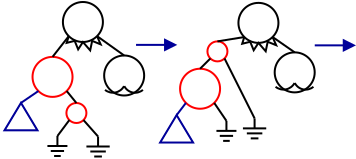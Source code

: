 <?xml version="1.0" encoding="UTF-8"?>
<dia:diagram xmlns:dia="http://www.lysator.liu.se/~alla/dia/">
  <dia:layer name="Фон" visible="true" active="true">
    <dia:object type="Standard - Ellipse" version="0" id="O0">
      <dia:attribute name="obj_pos">
        <dia:point val="2.581,3.694"/>
      </dia:attribute>
      <dia:attribute name="obj_bb">
        <dia:rectangle val="2.531,3.644;4.631,5.744"/>
      </dia:attribute>
      <dia:attribute name="elem_corner">
        <dia:point val="2.581,3.694"/>
      </dia:attribute>
      <dia:attribute name="elem_width">
        <dia:real val="2"/>
      </dia:attribute>
      <dia:attribute name="elem_height">
        <dia:real val="2"/>
      </dia:attribute>
      <dia:attribute name="border_width">
        <dia:real val="0.1"/>
      </dia:attribute>
      <dia:attribute name="border_color">
        <dia:color val="#ff0000"/>
      </dia:attribute>
    </dia:object>
    <dia:object type="Standard - Ellipse" version="0" id="O1">
      <dia:attribute name="obj_pos">
        <dia:point val="4.275,6"/>
      </dia:attribute>
      <dia:attribute name="obj_bb">
        <dia:rectangle val="4.225,5.95;5.325,7.05"/>
      </dia:attribute>
      <dia:attribute name="elem_corner">
        <dia:point val="4.275,6"/>
      </dia:attribute>
      <dia:attribute name="elem_width">
        <dia:real val="1"/>
      </dia:attribute>
      <dia:attribute name="elem_height">
        <dia:real val="1"/>
      </dia:attribute>
      <dia:attribute name="border_width">
        <dia:real val="0.1"/>
      </dia:attribute>
      <dia:attribute name="border_color">
        <dia:color val="#ff0000"/>
      </dia:attribute>
    </dia:object>
    <dia:object type="Circuit - Ground" version="1" id="O2">
      <dia:attribute name="obj_pos">
        <dia:point val="3.325,7.65"/>
      </dia:attribute>
      <dia:attribute name="obj_bb">
        <dia:rectangle val="3.325,7.65;4.325,8.7"/>
      </dia:attribute>
      <dia:attribute name="meta">
        <dia:composite type="dict"/>
      </dia:attribute>
      <dia:attribute name="elem_corner">
        <dia:point val="3.325,7.65"/>
      </dia:attribute>
      <dia:attribute name="elem_width">
        <dia:real val="1"/>
      </dia:attribute>
      <dia:attribute name="elem_height">
        <dia:real val="1"/>
      </dia:attribute>
      <dia:attribute name="line_width">
        <dia:real val="0.1"/>
      </dia:attribute>
      <dia:attribute name="line_colour">
        <dia:color val="#000000"/>
      </dia:attribute>
      <dia:attribute name="fill_colour">
        <dia:color val="#ffffff"/>
      </dia:attribute>
      <dia:attribute name="show_background">
        <dia:boolean val="true"/>
      </dia:attribute>
      <dia:attribute name="line_style">
        <dia:enum val="0"/>
        <dia:real val="0.1"/>
      </dia:attribute>
      <dia:attribute name="flip_horizontal">
        <dia:boolean val="false"/>
      </dia:attribute>
      <dia:attribute name="flip_vertical">
        <dia:boolean val="false"/>
      </dia:attribute>
      <dia:attribute name="subscale">
        <dia:real val="0.0"/>
      </dia:attribute>
    </dia:object>
    <dia:object type="Circuit - Ground" version="1" id="O3">
      <dia:attribute name="obj_pos">
        <dia:point val="5.275,7.675"/>
      </dia:attribute>
      <dia:attribute name="obj_bb">
        <dia:rectangle val="5.275,7.675;6.44,8.725"/>
      </dia:attribute>
      <dia:attribute name="meta">
        <dia:composite type="dict"/>
      </dia:attribute>
      <dia:attribute name="elem_corner">
        <dia:point val="5.275,7.675"/>
      </dia:attribute>
      <dia:attribute name="elem_width">
        <dia:real val="1.165"/>
      </dia:attribute>
      <dia:attribute name="elem_height">
        <dia:real val="1"/>
      </dia:attribute>
      <dia:attribute name="line_width">
        <dia:real val="0.1"/>
      </dia:attribute>
      <dia:attribute name="line_colour">
        <dia:color val="#000000"/>
      </dia:attribute>
      <dia:attribute name="fill_colour">
        <dia:color val="#ffffff"/>
      </dia:attribute>
      <dia:attribute name="show_background">
        <dia:boolean val="true"/>
      </dia:attribute>
      <dia:attribute name="line_style">
        <dia:enum val="0"/>
        <dia:real val="0.1"/>
      </dia:attribute>
      <dia:attribute name="flip_horizontal">
        <dia:boolean val="false"/>
      </dia:attribute>
      <dia:attribute name="flip_vertical">
        <dia:boolean val="false"/>
      </dia:attribute>
      <dia:attribute name="subscale">
        <dia:real val="0.0"/>
      </dia:attribute>
    </dia:object>
    <dia:object type="Standard - Line" version="0" id="O4">
      <dia:attribute name="obj_pos">
        <dia:point val="4.288,5.401"/>
      </dia:attribute>
      <dia:attribute name="obj_bb">
        <dia:rectangle val="4.218,5.331;4.845,6.07"/>
      </dia:attribute>
      <dia:attribute name="conn_endpoints">
        <dia:point val="4.288,5.401"/>
        <dia:point val="4.775,6"/>
      </dia:attribute>
      <dia:attribute name="numcp">
        <dia:int val="1"/>
      </dia:attribute>
      <dia:connections>
        <dia:connection handle="0" to="O0" connection="7"/>
        <dia:connection handle="1" to="O1" connection="1"/>
      </dia:connections>
    </dia:object>
    <dia:object type="Standard - Line" version="0" id="O5">
      <dia:attribute name="obj_pos">
        <dia:point val="5.857,7.675"/>
      </dia:attribute>
      <dia:attribute name="obj_bb">
        <dia:rectangle val="5.058,6.783;5.928,7.746"/>
      </dia:attribute>
      <dia:attribute name="conn_endpoints">
        <dia:point val="5.857,7.675"/>
        <dia:point val="5.129,6.854"/>
      </dia:attribute>
      <dia:attribute name="numcp">
        <dia:int val="1"/>
      </dia:attribute>
      <dia:connections>
        <dia:connection handle="0" to="O3" connection="0"/>
        <dia:connection handle="1" to="O1" connection="7"/>
      </dia:connections>
    </dia:object>
    <dia:object type="Standard - Line" version="0" id="O6">
      <dia:attribute name="obj_pos">
        <dia:point val="3.825,7.65"/>
      </dia:attribute>
      <dia:attribute name="obj_bb">
        <dia:rectangle val="3.755,6.784;4.491,7.72"/>
      </dia:attribute>
      <dia:attribute name="conn_endpoints">
        <dia:point val="3.825,7.65"/>
        <dia:point val="4.421,6.854"/>
      </dia:attribute>
      <dia:attribute name="numcp">
        <dia:int val="1"/>
      </dia:attribute>
      <dia:connections>
        <dia:connection handle="0" to="O2" connection="0"/>
        <dia:connection handle="1" to="O1" connection="5"/>
      </dia:connections>
    </dia:object>
    <dia:group>
      <dia:object type="Standard - Ellipse" version="0" id="O7">
        <dia:attribute name="obj_pos">
          <dia:point val="4.1,0.95"/>
        </dia:attribute>
        <dia:attribute name="obj_bb">
          <dia:rectangle val="4.05,0.9;6.15,3"/>
        </dia:attribute>
        <dia:attribute name="elem_corner">
          <dia:point val="4.1,0.95"/>
        </dia:attribute>
        <dia:attribute name="elem_width">
          <dia:real val="2"/>
        </dia:attribute>
        <dia:attribute name="elem_height">
          <dia:real val="2"/>
        </dia:attribute>
      </dia:object>
      <dia:object type="Standard - PolyLine" version="0" id="O8">
        <dia:attribute name="obj_pos">
          <dia:point val="4.393,2.657"/>
        </dia:attribute>
        <dia:attribute name="obj_bb">
          <dia:rectangle val="4.24,2.591;6.083,3.478"/>
        </dia:attribute>
        <dia:attribute name="poly_points">
          <dia:point val="4.393,2.657"/>
          <dia:point val="4.287,2.994"/>
          <dia:point val="4.688,2.894"/>
          <dia:point val="4.862,3.319"/>
          <dia:point val="5.1,2.95"/>
          <dia:point val="5.463,3.369"/>
          <dia:point val="5.562,2.894"/>
          <dia:point val="5.987,3.069"/>
          <dia:point val="5.807,2.657"/>
        </dia:attribute>
        <dia:connections>
          <dia:connection handle="0" to="O7" connection="5"/>
          <dia:connection handle="4" to="O7" connection="6"/>
          <dia:connection handle="8" to="O7" connection="7"/>
        </dia:connections>
      </dia:object>
    </dia:group>
    <dia:group>
      <dia:object type="Standard - Ellipse" version="0" id="O9">
        <dia:attribute name="obj_pos">
          <dia:point val="6.162,3.625"/>
        </dia:attribute>
        <dia:attribute name="obj_bb">
          <dia:rectangle val="6.112,3.575;8.213,5.675"/>
        </dia:attribute>
        <dia:attribute name="elem_corner">
          <dia:point val="6.162,3.625"/>
        </dia:attribute>
        <dia:attribute name="elem_width">
          <dia:real val="2"/>
        </dia:attribute>
        <dia:attribute name="elem_height">
          <dia:real val="2"/>
        </dia:attribute>
        <dia:attribute name="border_width">
          <dia:real val="0.1"/>
        </dia:attribute>
      </dia:object>
      <dia:object type="Standard - Arc" version="0" id="O10">
        <dia:attribute name="obj_pos">
          <dia:point val="7.169,5.156"/>
        </dia:attribute>
        <dia:attribute name="obj_bb">
          <dia:rectangle val="7.11,5.097;8.159,5.537"/>
        </dia:attribute>
        <dia:attribute name="conn_endpoints">
          <dia:point val="7.169,5.156"/>
          <dia:point val="8.1,5.344"/>
        </dia:attribute>
        <dia:attribute name="curve_distance">
          <dia:real val="0.23"/>
        </dia:attribute>
        <dia:attribute name="line_width">
          <dia:real val="0.1"/>
        </dia:attribute>
      </dia:object>
      <dia:object type="Standard - Arc" version="0" id="O11">
        <dia:attribute name="obj_pos">
          <dia:point val="6.206,5.344"/>
        </dia:attribute>
        <dia:attribute name="obj_bb">
          <dia:rectangle val="6.148,5.098;7.215,5.535"/>
        </dia:attribute>
        <dia:attribute name="conn_endpoints">
          <dia:point val="6.206,5.344"/>
          <dia:point val="7.156,5.156"/>
        </dia:attribute>
        <dia:attribute name="curve_distance">
          <dia:real val="0.228"/>
        </dia:attribute>
        <dia:attribute name="line_width">
          <dia:real val="0.1"/>
        </dia:attribute>
      </dia:object>
    </dia:group>
    <dia:object type="Standard - Line" version="0" id="O12">
      <dia:attribute name="obj_pos">
        <dia:point val="4.393,2.657"/>
      </dia:attribute>
      <dia:attribute name="obj_bb">
        <dia:rectangle val="3.511,2.587;4.463,3.764"/>
      </dia:attribute>
      <dia:attribute name="conn_endpoints">
        <dia:point val="4.393,2.657"/>
        <dia:point val="3.581,3.694"/>
      </dia:attribute>
      <dia:attribute name="numcp">
        <dia:int val="1"/>
      </dia:attribute>
      <dia:connections>
        <dia:connection handle="0" to="O7" connection="5"/>
        <dia:connection handle="1" to="O0" connection="1"/>
      </dia:connections>
    </dia:object>
    <dia:object type="Standard - Line" version="0" id="O13">
      <dia:attribute name="obj_pos">
        <dia:point val="5.807,2.657"/>
      </dia:attribute>
      <dia:attribute name="obj_bb">
        <dia:rectangle val="5.737,2.587;7.232,3.695"/>
      </dia:attribute>
      <dia:attribute name="conn_endpoints">
        <dia:point val="5.807,2.657"/>
        <dia:point val="7.162,3.625"/>
      </dia:attribute>
      <dia:attribute name="numcp">
        <dia:int val="1"/>
      </dia:attribute>
      <dia:connections>
        <dia:connection handle="0" to="O7" connection="7"/>
        <dia:connection handle="1" to="O9" connection="1"/>
      </dia:connections>
    </dia:object>
    <dia:object type="Standard - Ellipse" version="0" id="O14">
      <dia:attribute name="obj_pos">
        <dia:point val="9.958,4.287"/>
      </dia:attribute>
      <dia:attribute name="obj_bb">
        <dia:rectangle val="9.908,4.237;12.008,6.338"/>
      </dia:attribute>
      <dia:attribute name="elem_corner">
        <dia:point val="9.958,4.287"/>
      </dia:attribute>
      <dia:attribute name="elem_width">
        <dia:real val="2"/>
      </dia:attribute>
      <dia:attribute name="elem_height">
        <dia:real val="2.0"/>
      </dia:attribute>
      <dia:attribute name="border_width">
        <dia:real val="0.1"/>
      </dia:attribute>
      <dia:attribute name="border_color">
        <dia:color val="#ff0000"/>
      </dia:attribute>
    </dia:object>
    <dia:object type="Standard - Ellipse" version="0" id="O15">
      <dia:attribute name="obj_pos">
        <dia:point val="11.326,2.919"/>
      </dia:attribute>
      <dia:attribute name="obj_bb">
        <dia:rectangle val="11.276,2.869;12.376,3.969"/>
      </dia:attribute>
      <dia:attribute name="elem_corner">
        <dia:point val="11.326,2.919"/>
      </dia:attribute>
      <dia:attribute name="elem_width">
        <dia:real val="1"/>
      </dia:attribute>
      <dia:attribute name="elem_height">
        <dia:real val="1"/>
      </dia:attribute>
      <dia:attribute name="border_width">
        <dia:real val="0.1"/>
      </dia:attribute>
      <dia:attribute name="border_color">
        <dia:color val="#ff0000"/>
      </dia:attribute>
    </dia:object>
    <dia:object type="Circuit - Ground" version="1" id="O16">
      <dia:attribute name="obj_pos">
        <dia:point val="11.776,6.894"/>
      </dia:attribute>
      <dia:attribute name="obj_bb">
        <dia:rectangle val="11.776,6.894;12.776,7.944"/>
      </dia:attribute>
      <dia:attribute name="meta">
        <dia:composite type="dict"/>
      </dia:attribute>
      <dia:attribute name="elem_corner">
        <dia:point val="11.776,6.894"/>
      </dia:attribute>
      <dia:attribute name="elem_width">
        <dia:real val="1"/>
      </dia:attribute>
      <dia:attribute name="elem_height">
        <dia:real val="1"/>
      </dia:attribute>
      <dia:attribute name="line_width">
        <dia:real val="0.1"/>
      </dia:attribute>
      <dia:attribute name="line_colour">
        <dia:color val="#000000"/>
      </dia:attribute>
      <dia:attribute name="fill_colour">
        <dia:color val="#ffffff"/>
      </dia:attribute>
      <dia:attribute name="show_background">
        <dia:boolean val="true"/>
      </dia:attribute>
      <dia:attribute name="line_style">
        <dia:enum val="0"/>
        <dia:real val="0.1"/>
      </dia:attribute>
      <dia:attribute name="flip_horizontal">
        <dia:boolean val="false"/>
      </dia:attribute>
      <dia:attribute name="flip_vertical">
        <dia:boolean val="false"/>
      </dia:attribute>
      <dia:attribute name="subscale">
        <dia:real val="0.0"/>
      </dia:attribute>
    </dia:object>
    <dia:object type="Circuit - Ground" version="1" id="O17">
      <dia:attribute name="obj_pos">
        <dia:point val="13.101,6.769"/>
      </dia:attribute>
      <dia:attribute name="obj_bb">
        <dia:rectangle val="13.101,6.769;14.266,7.819"/>
      </dia:attribute>
      <dia:attribute name="meta">
        <dia:composite type="dict"/>
      </dia:attribute>
      <dia:attribute name="elem_corner">
        <dia:point val="13.101,6.769"/>
      </dia:attribute>
      <dia:attribute name="elem_width">
        <dia:real val="1.165"/>
      </dia:attribute>
      <dia:attribute name="elem_height">
        <dia:real val="1"/>
      </dia:attribute>
      <dia:attribute name="line_width">
        <dia:real val="0.1"/>
      </dia:attribute>
      <dia:attribute name="line_colour">
        <dia:color val="#000000"/>
      </dia:attribute>
      <dia:attribute name="fill_colour">
        <dia:color val="#ffffff"/>
      </dia:attribute>
      <dia:attribute name="show_background">
        <dia:boolean val="true"/>
      </dia:attribute>
      <dia:attribute name="line_style">
        <dia:enum val="0"/>
        <dia:real val="0.1"/>
      </dia:attribute>
      <dia:attribute name="flip_horizontal">
        <dia:boolean val="false"/>
      </dia:attribute>
      <dia:attribute name="flip_vertical">
        <dia:boolean val="false"/>
      </dia:attribute>
      <dia:attribute name="subscale">
        <dia:real val="0.0"/>
      </dia:attribute>
    </dia:object>
    <dia:object type="Standard - Line" version="0" id="O18">
      <dia:attribute name="obj_pos">
        <dia:point val="11.473,3.772"/>
      </dia:attribute>
      <dia:attribute name="obj_bb">
        <dia:rectangle val="10.887,3.702;11.543,4.358"/>
      </dia:attribute>
      <dia:attribute name="conn_endpoints">
        <dia:point val="11.473,3.772"/>
        <dia:point val="10.958,4.287"/>
      </dia:attribute>
      <dia:attribute name="numcp">
        <dia:int val="1"/>
      </dia:attribute>
      <dia:connections>
        <dia:connection handle="0" to="O15" connection="5"/>
        <dia:connection handle="1" to="O14" connection="1"/>
      </dia:connections>
    </dia:object>
    <dia:object type="Standard - Line" version="0" id="O19">
      <dia:attribute name="obj_pos">
        <dia:point val="13.684,6.769"/>
      </dia:attribute>
      <dia:attribute name="obj_bb">
        <dia:rectangle val="12.113,3.705;13.751,6.836"/>
      </dia:attribute>
      <dia:attribute name="conn_endpoints">
        <dia:point val="13.684,6.769"/>
        <dia:point val="12.18,3.772"/>
      </dia:attribute>
      <dia:attribute name="numcp">
        <dia:int val="1"/>
      </dia:attribute>
      <dia:connections>
        <dia:connection handle="0" to="O17" connection="0"/>
        <dia:connection handle="1" to="O15" connection="7"/>
      </dia:connections>
    </dia:object>
    <dia:object type="Standard - Line" version="0" id="O20">
      <dia:attribute name="obj_pos">
        <dia:point val="12.276,6.894"/>
      </dia:attribute>
      <dia:attribute name="obj_bb">
        <dia:rectangle val="11.595,5.925;12.346,6.963"/>
      </dia:attribute>
      <dia:attribute name="conn_endpoints">
        <dia:point val="12.276,6.894"/>
        <dia:point val="11.665,5.995"/>
      </dia:attribute>
      <dia:attribute name="numcp">
        <dia:int val="1"/>
      </dia:attribute>
      <dia:connections>
        <dia:connection handle="0" to="O16" connection="0"/>
        <dia:connection handle="1" to="O14" connection="7"/>
      </dia:connections>
    </dia:object>
    <dia:group>
      <dia:object type="Standard - Ellipse" version="0" id="O21">
        <dia:attribute name="obj_pos">
          <dia:point val="12.876,0.994"/>
        </dia:attribute>
        <dia:attribute name="obj_bb">
          <dia:rectangle val="12.826,0.944;14.926,3.044"/>
        </dia:attribute>
        <dia:attribute name="elem_corner">
          <dia:point val="12.876,0.994"/>
        </dia:attribute>
        <dia:attribute name="elem_width">
          <dia:real val="2"/>
        </dia:attribute>
        <dia:attribute name="elem_height">
          <dia:real val="2"/>
        </dia:attribute>
      </dia:object>
      <dia:object type="Standard - PolyLine" version="0" id="O22">
        <dia:attribute name="obj_pos">
          <dia:point val="13.169,2.701"/>
        </dia:attribute>
        <dia:attribute name="obj_bb">
          <dia:rectangle val="13.016,2.635;14.859,3.521"/>
        </dia:attribute>
        <dia:attribute name="poly_points">
          <dia:point val="13.169,2.701"/>
          <dia:point val="13.064,3.038"/>
          <dia:point val="13.464,2.938"/>
          <dia:point val="13.639,3.362"/>
          <dia:point val="13.876,2.994"/>
          <dia:point val="14.239,3.413"/>
          <dia:point val="14.339,2.938"/>
          <dia:point val="14.764,3.112"/>
          <dia:point val="14.584,2.701"/>
        </dia:attribute>
        <dia:connections>
          <dia:connection handle="0" to="O21" connection="5"/>
          <dia:connection handle="4" to="O21" connection="6"/>
          <dia:connection handle="8" to="O21" connection="7"/>
        </dia:connections>
      </dia:object>
    </dia:group>
    <dia:group>
      <dia:object type="Standard - Ellipse" version="0" id="O23">
        <dia:attribute name="obj_pos">
          <dia:point val="14.689,3.469"/>
        </dia:attribute>
        <dia:attribute name="obj_bb">
          <dia:rectangle val="14.639,3.419;16.739,5.519"/>
        </dia:attribute>
        <dia:attribute name="elem_corner">
          <dia:point val="14.689,3.469"/>
        </dia:attribute>
        <dia:attribute name="elem_width">
          <dia:real val="2"/>
        </dia:attribute>
        <dia:attribute name="elem_height">
          <dia:real val="2"/>
        </dia:attribute>
        <dia:attribute name="border_width">
          <dia:real val="0.1"/>
        </dia:attribute>
      </dia:object>
      <dia:object type="Standard - Arc" version="0" id="O24">
        <dia:attribute name="obj_pos">
          <dia:point val="15.695,5"/>
        </dia:attribute>
        <dia:attribute name="obj_bb">
          <dia:rectangle val="15.636,4.941;16.685,5.381"/>
        </dia:attribute>
        <dia:attribute name="conn_endpoints">
          <dia:point val="15.695,5"/>
          <dia:point val="16.626,5.188"/>
        </dia:attribute>
        <dia:attribute name="curve_distance">
          <dia:real val="0.23"/>
        </dia:attribute>
        <dia:attribute name="line_width">
          <dia:real val="0.1"/>
        </dia:attribute>
      </dia:object>
      <dia:object type="Standard - Arc" version="0" id="O25">
        <dia:attribute name="obj_pos">
          <dia:point val="14.733,5.188"/>
        </dia:attribute>
        <dia:attribute name="obj_bb">
          <dia:rectangle val="14.674,4.941;15.741,5.379"/>
        </dia:attribute>
        <dia:attribute name="conn_endpoints">
          <dia:point val="14.733,5.188"/>
          <dia:point val="15.683,5"/>
        </dia:attribute>
        <dia:attribute name="curve_distance">
          <dia:real val="0.228"/>
        </dia:attribute>
        <dia:attribute name="line_width">
          <dia:real val="0.1"/>
        </dia:attribute>
      </dia:object>
    </dia:group>
    <dia:object type="Standard - Line" version="0" id="O26">
      <dia:attribute name="obj_pos">
        <dia:point val="13.169,2.701"/>
      </dia:attribute>
      <dia:attribute name="obj_bb">
        <dia:rectangle val="11.769,2.643;13.227,2.976"/>
      </dia:attribute>
      <dia:attribute name="conn_endpoints">
        <dia:point val="13.169,2.701"/>
        <dia:point val="11.826,2.919"/>
      </dia:attribute>
      <dia:attribute name="numcp">
        <dia:int val="1"/>
      </dia:attribute>
      <dia:connections>
        <dia:connection handle="0" to="O21" connection="5"/>
        <dia:connection handle="1" to="O15" connection="1"/>
      </dia:connections>
    </dia:object>
    <dia:object type="Standard - Line" version="0" id="O27">
      <dia:attribute name="obj_pos">
        <dia:point val="14.584,2.701"/>
      </dia:attribute>
      <dia:attribute name="obj_bb">
        <dia:rectangle val="14.514,2.631;15.758,3.538"/>
      </dia:attribute>
      <dia:attribute name="conn_endpoints">
        <dia:point val="14.584,2.701"/>
        <dia:point val="15.689,3.469"/>
      </dia:attribute>
      <dia:attribute name="numcp">
        <dia:int val="1"/>
      </dia:attribute>
      <dia:connections>
        <dia:connection handle="0" to="O21" connection="7"/>
        <dia:connection handle="1" to="O23" connection="1"/>
      </dia:connections>
    </dia:object>
    <dia:object type="Standard - Line" version="0" id="O28">
      <dia:attribute name="obj_pos">
        <dia:point val="7.756,3.094"/>
      </dia:attribute>
      <dia:attribute name="obj_bb">
        <dia:rectangle val="7.706,2.763;9.868,3.425"/>
      </dia:attribute>
      <dia:attribute name="conn_endpoints">
        <dia:point val="7.756,3.094"/>
        <dia:point val="9.756,3.094"/>
      </dia:attribute>
      <dia:attribute name="numcp">
        <dia:int val="1"/>
      </dia:attribute>
      <dia:attribute name="line_color">
        <dia:color val="#000099"/>
      </dia:attribute>
      <dia:attribute name="end_arrow">
        <dia:enum val="3"/>
      </dia:attribute>
      <dia:attribute name="end_arrow_length">
        <dia:real val="0.5"/>
      </dia:attribute>
      <dia:attribute name="end_arrow_width">
        <dia:real val="0.5"/>
      </dia:attribute>
    </dia:object>
    <dia:object type="Logic - Buffer" version="1" id="O29">
      <dia:attribute name="obj_pos">
        <dia:point val="1.181,5.994"/>
      </dia:attribute>
      <dia:attribute name="obj_bb">
        <dia:rectangle val="1.093,5.897;2.915,7.415"/>
      </dia:attribute>
      <dia:attribute name="meta">
        <dia:composite type="dict"/>
      </dia:attribute>
      <dia:attribute name="elem_corner">
        <dia:point val="1.181,5.994"/>
      </dia:attribute>
      <dia:attribute name="elem_width">
        <dia:real val="1.645"/>
      </dia:attribute>
      <dia:attribute name="elem_height">
        <dia:real val="1.371"/>
      </dia:attribute>
      <dia:attribute name="line_width">
        <dia:real val="0.1"/>
      </dia:attribute>
      <dia:attribute name="line_colour">
        <dia:color val="#000099"/>
      </dia:attribute>
      <dia:attribute name="fill_colour">
        <dia:color val="#ffffff"/>
      </dia:attribute>
      <dia:attribute name="show_background">
        <dia:boolean val="true"/>
      </dia:attribute>
      <dia:attribute name="line_style">
        <dia:enum val="0"/>
        <dia:real val="0.1"/>
      </dia:attribute>
      <dia:attribute name="flip_horizontal">
        <dia:boolean val="false"/>
      </dia:attribute>
      <dia:attribute name="flip_vertical">
        <dia:boolean val="false"/>
      </dia:attribute>
      <dia:attribute name="subscale">
        <dia:real val="1"/>
      </dia:attribute>
    </dia:object>
    <dia:object type="Standard - Line" version="0" id="O30">
      <dia:attribute name="obj_pos">
        <dia:point val="2.004,5.994"/>
      </dia:attribute>
      <dia:attribute name="obj_bb">
        <dia:rectangle val="1.934,5.331;2.944,6.063"/>
      </dia:attribute>
      <dia:attribute name="conn_endpoints">
        <dia:point val="2.004,5.994"/>
        <dia:point val="2.874,5.401"/>
      </dia:attribute>
      <dia:attribute name="numcp">
        <dia:int val="1"/>
      </dia:attribute>
      <dia:attribute name="line_color">
        <dia:color val="#000099"/>
      </dia:attribute>
      <dia:connections>
        <dia:connection handle="0" to="O29" connection="0"/>
        <dia:connection handle="1" to="O0" connection="5"/>
      </dia:connections>
    </dia:object>
    <dia:object type="Logic - Buffer" version="1" id="O31">
      <dia:attribute name="obj_pos">
        <dia:point val="8.962,6.605"/>
      </dia:attribute>
      <dia:attribute name="obj_bb">
        <dia:rectangle val="8.874,6.507;10.696,8.025"/>
      </dia:attribute>
      <dia:attribute name="meta">
        <dia:composite type="dict"/>
      </dia:attribute>
      <dia:attribute name="elem_corner">
        <dia:point val="8.962,6.605"/>
      </dia:attribute>
      <dia:attribute name="elem_width">
        <dia:real val="1.645"/>
      </dia:attribute>
      <dia:attribute name="elem_height">
        <dia:real val="1.371"/>
      </dia:attribute>
      <dia:attribute name="line_width">
        <dia:real val="0.1"/>
      </dia:attribute>
      <dia:attribute name="line_colour">
        <dia:color val="#000099"/>
      </dia:attribute>
      <dia:attribute name="fill_colour">
        <dia:color val="#ffffff"/>
      </dia:attribute>
      <dia:attribute name="show_background">
        <dia:boolean val="true"/>
      </dia:attribute>
      <dia:attribute name="line_style">
        <dia:enum val="0"/>
        <dia:real val="0.1"/>
      </dia:attribute>
      <dia:attribute name="flip_horizontal">
        <dia:boolean val="false"/>
      </dia:attribute>
      <dia:attribute name="flip_vertical">
        <dia:boolean val="false"/>
      </dia:attribute>
      <dia:attribute name="subscale">
        <dia:real val="1"/>
      </dia:attribute>
    </dia:object>
    <dia:object type="Standard - Line" version="0" id="O32">
      <dia:attribute name="obj_pos">
        <dia:point val="9.785,6.605"/>
      </dia:attribute>
      <dia:attribute name="obj_bb">
        <dia:rectangle val="9.715,5.925;10.321,6.675"/>
      </dia:attribute>
      <dia:attribute name="conn_endpoints">
        <dia:point val="9.785,6.605"/>
        <dia:point val="10.251,5.995"/>
      </dia:attribute>
      <dia:attribute name="numcp">
        <dia:int val="1"/>
      </dia:attribute>
      <dia:attribute name="line_color">
        <dia:color val="#000099"/>
      </dia:attribute>
      <dia:connections>
        <dia:connection handle="0" to="O31" connection="0"/>
        <dia:connection handle="1" to="O14" connection="5"/>
      </dia:connections>
    </dia:object>
    <dia:object type="Standard - Line" version="0" id="O33">
      <dia:attribute name="obj_pos">
        <dia:point val="16.692,3.118"/>
      </dia:attribute>
      <dia:attribute name="obj_bb">
        <dia:rectangle val="16.642,2.788;18.803,3.449"/>
      </dia:attribute>
      <dia:attribute name="conn_endpoints">
        <dia:point val="16.692,3.118"/>
        <dia:point val="18.692,3.118"/>
      </dia:attribute>
      <dia:attribute name="numcp">
        <dia:int val="1"/>
      </dia:attribute>
      <dia:attribute name="line_color">
        <dia:color val="#000099"/>
      </dia:attribute>
      <dia:attribute name="end_arrow">
        <dia:enum val="3"/>
      </dia:attribute>
      <dia:attribute name="end_arrow_length">
        <dia:real val="0.5"/>
      </dia:attribute>
      <dia:attribute name="end_arrow_width">
        <dia:real val="0.5"/>
      </dia:attribute>
    </dia:object>
  </dia:layer>
</dia:diagram>
